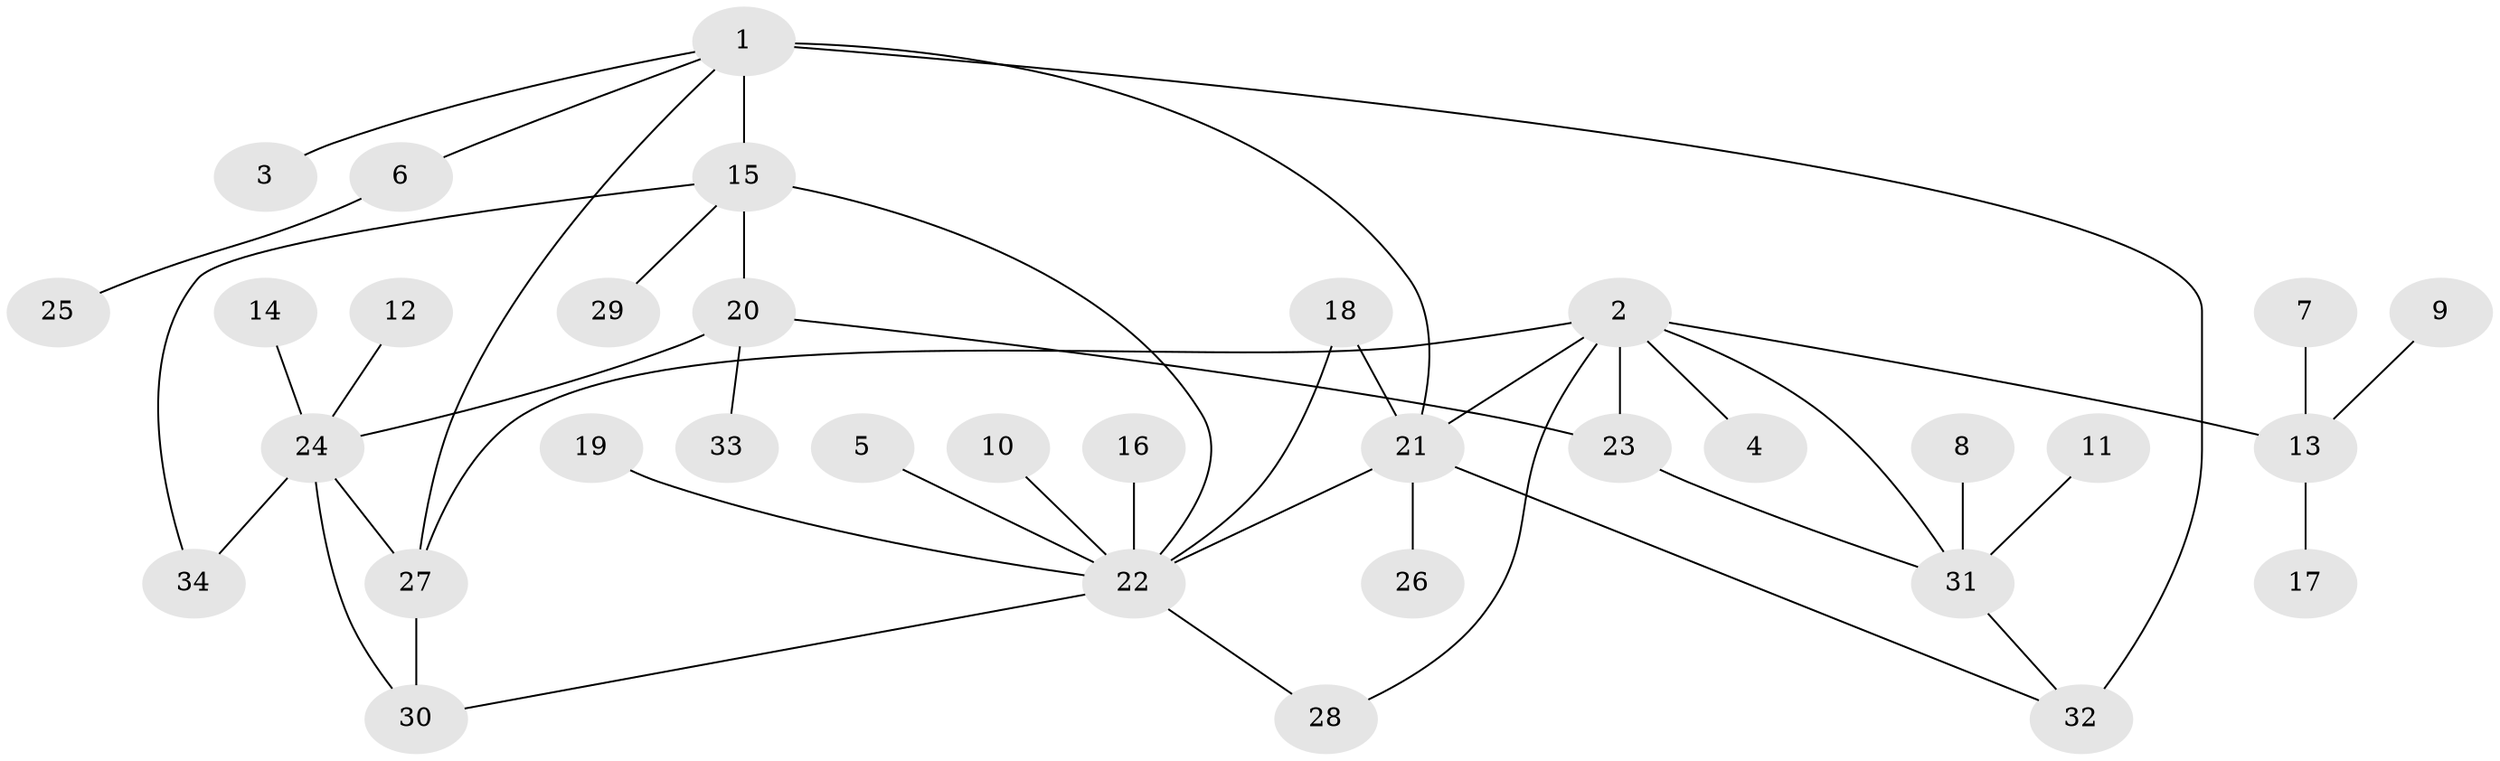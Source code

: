 // original degree distribution, {4: 0.058823529411764705, 6: 0.058823529411764705, 11: 0.014705882352941176, 5: 0.04411764705882353, 7: 0.04411764705882353, 8: 0.014705882352941176, 1: 0.5882352941176471, 2: 0.1323529411764706, 3: 0.04411764705882353}
// Generated by graph-tools (version 1.1) at 2025/02/03/09/25 03:02:50]
// undirected, 34 vertices, 45 edges
graph export_dot {
graph [start="1"]
  node [color=gray90,style=filled];
  1;
  2;
  3;
  4;
  5;
  6;
  7;
  8;
  9;
  10;
  11;
  12;
  13;
  14;
  15;
  16;
  17;
  18;
  19;
  20;
  21;
  22;
  23;
  24;
  25;
  26;
  27;
  28;
  29;
  30;
  31;
  32;
  33;
  34;
  1 -- 3 [weight=1.0];
  1 -- 6 [weight=1.0];
  1 -- 15 [weight=1.0];
  1 -- 21 [weight=1.0];
  1 -- 27 [weight=1.0];
  1 -- 32 [weight=2.0];
  2 -- 4 [weight=1.0];
  2 -- 13 [weight=1.0];
  2 -- 21 [weight=1.0];
  2 -- 23 [weight=1.0];
  2 -- 27 [weight=1.0];
  2 -- 28 [weight=1.0];
  2 -- 31 [weight=1.0];
  5 -- 22 [weight=1.0];
  6 -- 25 [weight=1.0];
  7 -- 13 [weight=1.0];
  8 -- 31 [weight=1.0];
  9 -- 13 [weight=1.0];
  10 -- 22 [weight=1.0];
  11 -- 31 [weight=1.0];
  12 -- 24 [weight=1.0];
  13 -- 17 [weight=1.0];
  14 -- 24 [weight=1.0];
  15 -- 20 [weight=2.0];
  15 -- 22 [weight=1.0];
  15 -- 29 [weight=1.0];
  15 -- 34 [weight=1.0];
  16 -- 22 [weight=1.0];
  18 -- 21 [weight=1.0];
  18 -- 22 [weight=1.0];
  19 -- 22 [weight=1.0];
  20 -- 23 [weight=1.0];
  20 -- 24 [weight=1.0];
  20 -- 33 [weight=1.0];
  21 -- 22 [weight=1.0];
  21 -- 26 [weight=1.0];
  21 -- 32 [weight=1.0];
  22 -- 28 [weight=1.0];
  22 -- 30 [weight=1.0];
  23 -- 31 [weight=1.0];
  24 -- 27 [weight=1.0];
  24 -- 30 [weight=1.0];
  24 -- 34 [weight=1.0];
  27 -- 30 [weight=1.0];
  31 -- 32 [weight=1.0];
}
